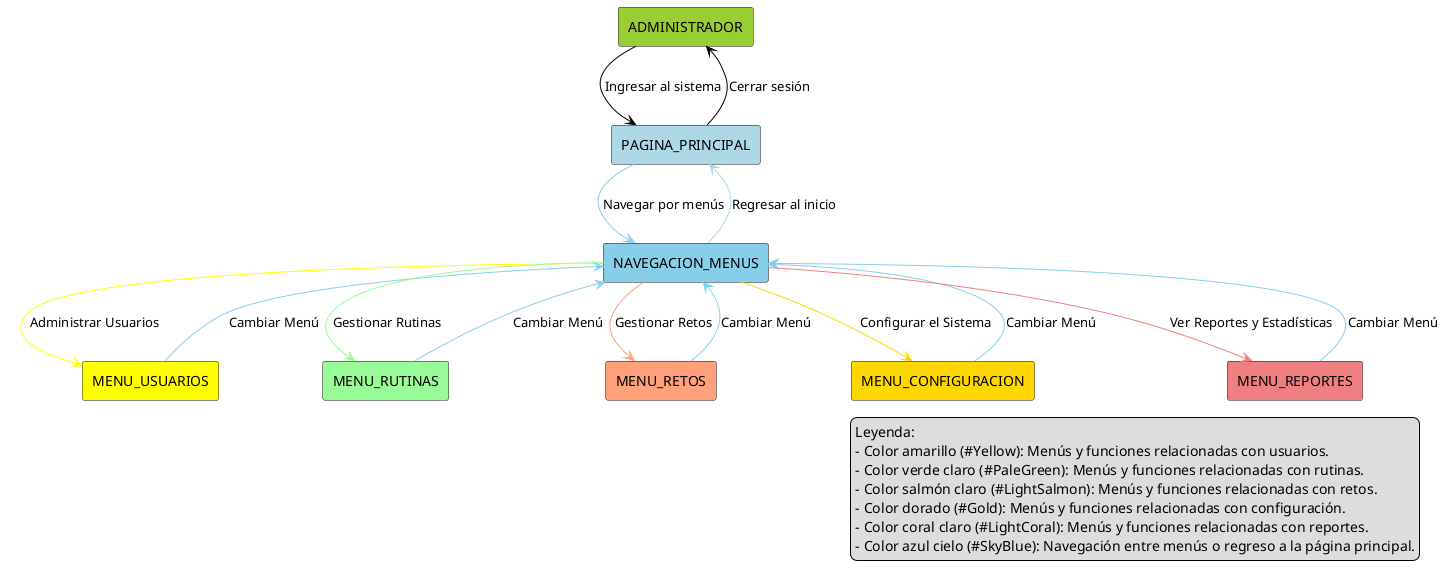 @startuml
!define RECTANGLE(x) rectangle x

' Colores para categorías
!define COLOR_  PAGINAPRINCIPAL #LightBlue
!define COLOR_USUARIOS #Yellow
!define COLOR_RUTINAS #PaleGreen
!define COLOR_RETOS #LightSalmon
!define COLOR_CONFIGURACION #Gold
!define COLOR_REPORTES #LightCoral
!define COLOR_NAVEGACION #SkyBlue

' Definición de actores y elementos principales
RECTANGLE(ADMINISTRADOR) #YellowGreen
RECTANGLE(PAGINA_PRINCIPAL) #LightBlue
RECTANGLE(NAVEGACION_MENUS) #SkyBlue
' Menús principales
RECTANGLE(MENU_USUARIOS) #Yellow
RECTANGLE(MENU_RUTINAS) #PaleGreen
RECTANGLE(MENU_RETOS) #LightSalmon
RECTANGLE(MENU_CONFIGURACION) #Gold
RECTANGLE(MENU_REPORTES) #LightCoral

' Relaciones principales
ADMINISTRADOR -[#Black]-> PAGINA_PRINCIPAL : Ingresar al sistema
PAGINA_PRINCIPAL -[#Black]-> ADMINISTRADOR : Cerrar sesión

' Conexiones entre menús principales
PAGINA_PRINCIPAL -[#SkyBlue]-> NAVEGACION_MENUS : Navegar por menús
NAVEGACION_MENUS -[#LightBlue]-> PAGINA_PRINCIPAL : Regresar al inicio



NAVEGACION_MENUS -[#Yellow]-> MENU_USUARIOS : Administrar Usuarios
MENU_USUARIOS -[#SkyBlue]-> NAVEGACION_MENUS : Cambiar Menú

NAVEGACION_MENUS -[#PaleGreen]-> MENU_RUTINAS : Gestionar Rutinas
MENU_RUTINAS -[#SkyBlue]-> NAVEGACION_MENUS : Cambiar Menú

NAVEGACION_MENUS -[#LightSalmon]-> MENU_RETOS : Gestionar Retos
MENU_RETOS -[#SkyBlue]-> NAVEGACION_MENUS : Cambiar Menú

NAVEGACION_MENUS -[#Gold]-> MENU_CONFIGURACION : Configurar el Sistema
MENU_CONFIGURACION -[#SkyBlue]-> NAVEGACION_MENUS : Cambiar Menú

NAVEGACION_MENUS -[#LightCoral]-> MENU_REPORTES : Ver Reportes y Estadísticas
MENU_REPORTES -[#SkyBlue]-> NAVEGACION_MENUS : Cambiar Menú


' Leyenda
legend right
  Leyenda:
  - Color amarillo (COLOR_USUARIOS): Menús y funciones relacionadas con usuarios.
  - Color verde claro (COLOR_RUTINAS): Menús y funciones relacionadas con rutinas.
  - Color salmón claro (COLOR_RETOS): Menús y funciones relacionadas con retos.
  - Color dorado (COLOR_CONFIGURACION): Menús y funciones relacionadas con configuración.
  - Color coral claro (COLOR_REPORTES): Menús y funciones relacionadas con reportes.
  - Color azul cielo (COLOR_NAVEGACION): Navegación entre menús o regreso a la página principal.
end legend

@enduml